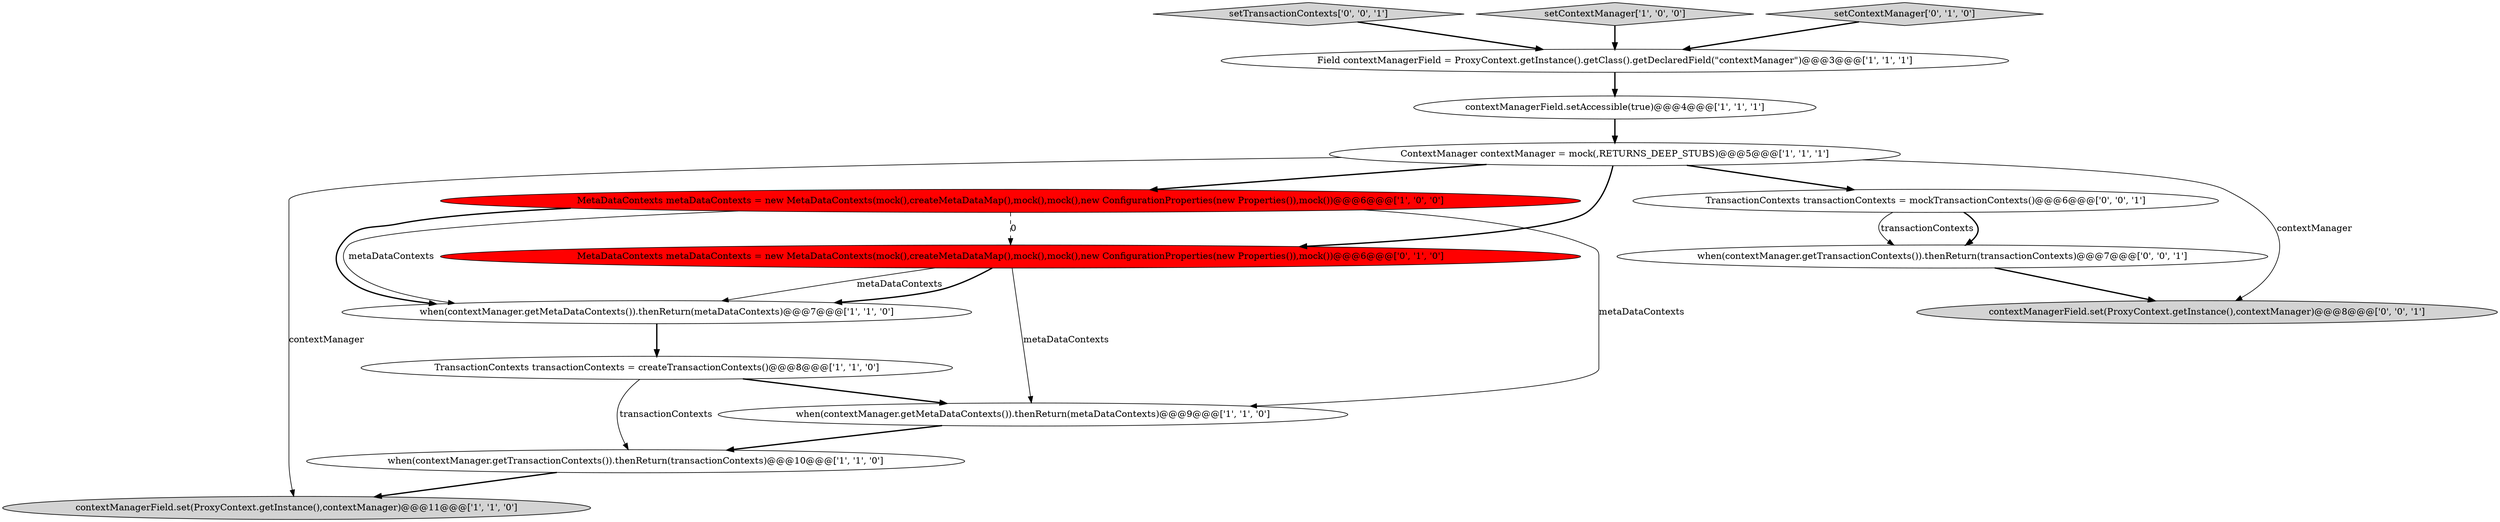 digraph {
7 [style = filled, label = "when(contextManager.getMetaDataContexts()).thenReturn(metaDataContexts)@@@9@@@['1', '1', '0']", fillcolor = white, shape = ellipse image = "AAA0AAABBB1BBB"];
8 [style = filled, label = "ContextManager contextManager = mock(,RETURNS_DEEP_STUBS)@@@5@@@['1', '1', '1']", fillcolor = white, shape = ellipse image = "AAA0AAABBB1BBB"];
3 [style = filled, label = "MetaDataContexts metaDataContexts = new MetaDataContexts(mock(),createMetaDataMap(),mock(),mock(),new ConfigurationProperties(new Properties()),mock())@@@6@@@['1', '0', '0']", fillcolor = red, shape = ellipse image = "AAA1AAABBB1BBB"];
5 [style = filled, label = "when(contextManager.getMetaDataContexts()).thenReturn(metaDataContexts)@@@7@@@['1', '1', '0']", fillcolor = white, shape = ellipse image = "AAA0AAABBB1BBB"];
4 [style = filled, label = "when(contextManager.getTransactionContexts()).thenReturn(transactionContexts)@@@10@@@['1', '1', '0']", fillcolor = white, shape = ellipse image = "AAA0AAABBB1BBB"];
14 [style = filled, label = "setTransactionContexts['0', '0', '1']", fillcolor = lightgray, shape = diamond image = "AAA0AAABBB3BBB"];
10 [style = filled, label = "MetaDataContexts metaDataContexts = new MetaDataContexts(mock(),createMetaDataMap(),mock(),mock(),new ConfigurationProperties(new Properties()),mock())@@@6@@@['0', '1', '0']", fillcolor = red, shape = ellipse image = "AAA1AAABBB2BBB"];
6 [style = filled, label = "Field contextManagerField = ProxyContext.getInstance().getClass().getDeclaredField(\"contextManager\")@@@3@@@['1', '1', '1']", fillcolor = white, shape = ellipse image = "AAA0AAABBB1BBB"];
1 [style = filled, label = "contextManagerField.set(ProxyContext.getInstance(),contextManager)@@@11@@@['1', '1', '0']", fillcolor = lightgray, shape = ellipse image = "AAA0AAABBB1BBB"];
0 [style = filled, label = "contextManagerField.setAccessible(true)@@@4@@@['1', '1', '1']", fillcolor = white, shape = ellipse image = "AAA0AAABBB1BBB"];
15 [style = filled, label = "contextManagerField.set(ProxyContext.getInstance(),contextManager)@@@8@@@['0', '0', '1']", fillcolor = lightgray, shape = ellipse image = "AAA0AAABBB3BBB"];
9 [style = filled, label = "TransactionContexts transactionContexts = createTransactionContexts()@@@8@@@['1', '1', '0']", fillcolor = white, shape = ellipse image = "AAA0AAABBB1BBB"];
2 [style = filled, label = "setContextManager['1', '0', '0']", fillcolor = lightgray, shape = diamond image = "AAA0AAABBB1BBB"];
12 [style = filled, label = "TransactionContexts transactionContexts = mockTransactionContexts()@@@6@@@['0', '0', '1']", fillcolor = white, shape = ellipse image = "AAA0AAABBB3BBB"];
13 [style = filled, label = "when(contextManager.getTransactionContexts()).thenReturn(transactionContexts)@@@7@@@['0', '0', '1']", fillcolor = white, shape = ellipse image = "AAA0AAABBB3BBB"];
11 [style = filled, label = "setContextManager['0', '1', '0']", fillcolor = lightgray, shape = diamond image = "AAA0AAABBB2BBB"];
8->10 [style = bold, label=""];
3->5 [style = solid, label="metaDataContexts"];
5->9 [style = bold, label=""];
10->7 [style = solid, label="metaDataContexts"];
2->6 [style = bold, label=""];
11->6 [style = bold, label=""];
8->3 [style = bold, label=""];
9->4 [style = solid, label="transactionContexts"];
6->0 [style = bold, label=""];
7->4 [style = bold, label=""];
9->7 [style = bold, label=""];
10->5 [style = solid, label="metaDataContexts"];
12->13 [style = bold, label=""];
12->13 [style = solid, label="transactionContexts"];
3->5 [style = bold, label=""];
10->5 [style = bold, label=""];
0->8 [style = bold, label=""];
8->15 [style = solid, label="contextManager"];
4->1 [style = bold, label=""];
3->10 [style = dashed, label="0"];
13->15 [style = bold, label=""];
8->1 [style = solid, label="contextManager"];
14->6 [style = bold, label=""];
8->12 [style = bold, label=""];
3->7 [style = solid, label="metaDataContexts"];
}
